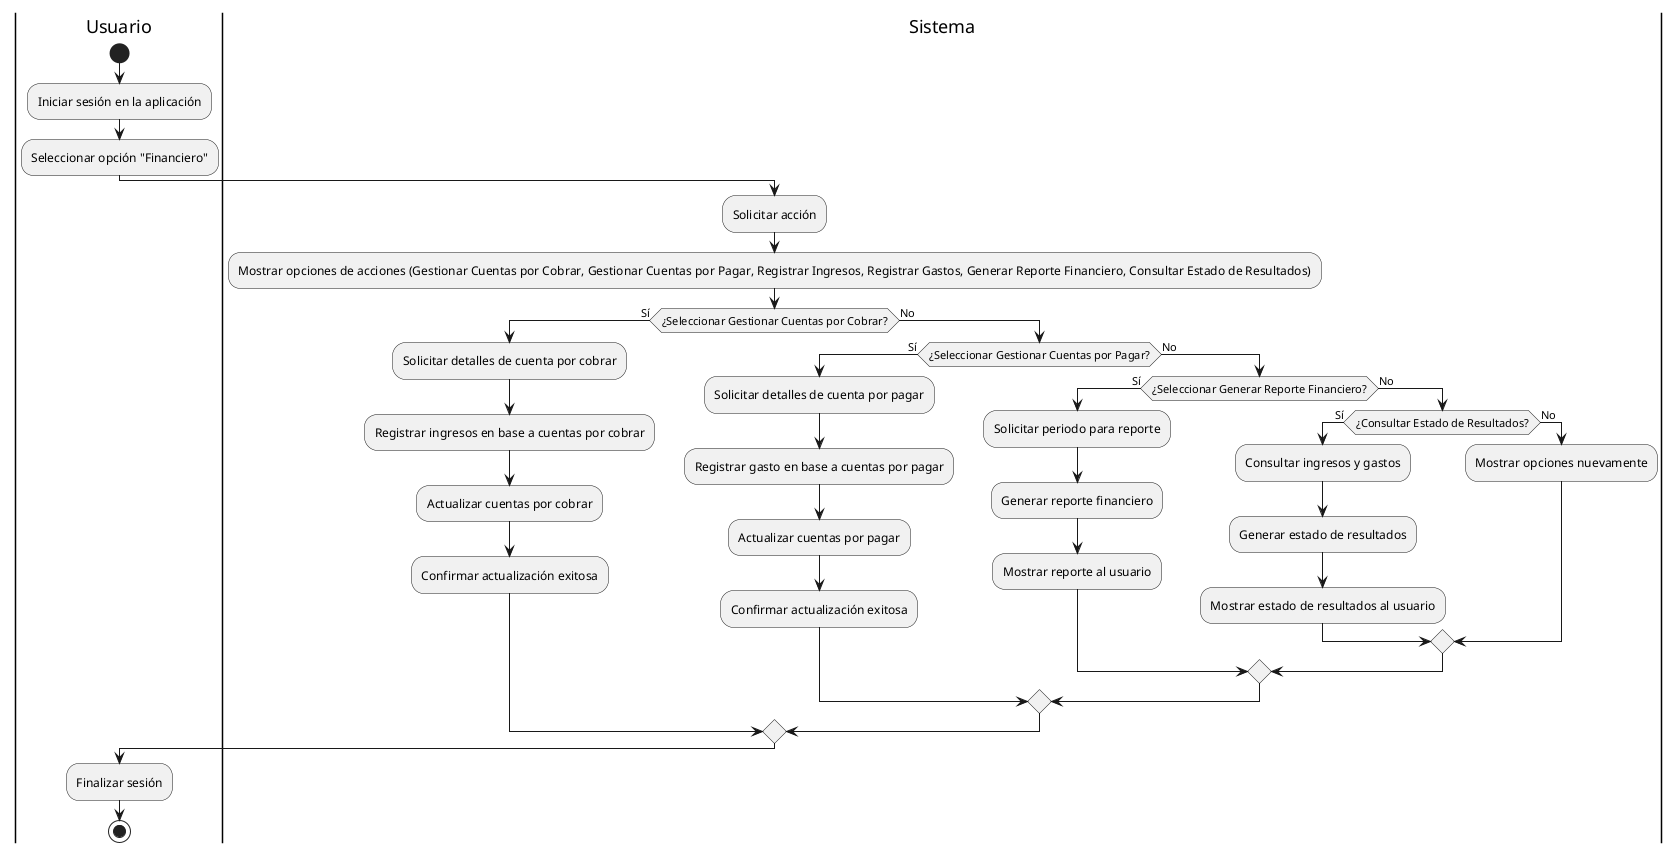@startuml
|Usuario|
start
:Iniciar sesión en la aplicación;
:Seleccionar opción "Financiero";

|Sistema|
:Solicitar acción;
:Mostrar opciones de acciones (Gestionar Cuentas por Cobrar, Gestionar Cuentas por Pagar, Registrar Ingresos, Registrar Gastos, Generar Reporte Financiero, Consultar Estado de Resultados);

if (¿Seleccionar Gestionar Cuentas por Cobrar?) then (Sí)
  :Solicitar detalles de cuenta por cobrar;
  :Registrar ingresos en base a cuentas por cobrar;
  :Actualizar cuentas por cobrar;
  :Confirmar actualización exitosa;
else (No)
  if (¿Seleccionar Gestionar Cuentas por Pagar?) then (Sí)
    :Solicitar detalles de cuenta por pagar;
    :Registrar gasto en base a cuentas por pagar;
    :Actualizar cuentas por pagar;
    :Confirmar actualización exitosa;
  else (No)
    if (¿Seleccionar Generar Reporte Financiero?) then (Sí)
      :Solicitar periodo para reporte;
      :Generar reporte financiero;
      :Mostrar reporte al usuario;
    else (No)
      if (¿Consultar Estado de Resultados?) then (Sí)
        :Consultar ingresos y gastos;
        :Generar estado de resultados;
        :Mostrar estado de resultados al usuario;
      else (No)
        :Mostrar opciones nuevamente;
      endif
    endif
  endif
endif

|Usuario|
:Finalizar sesión;
stop
@enduml
